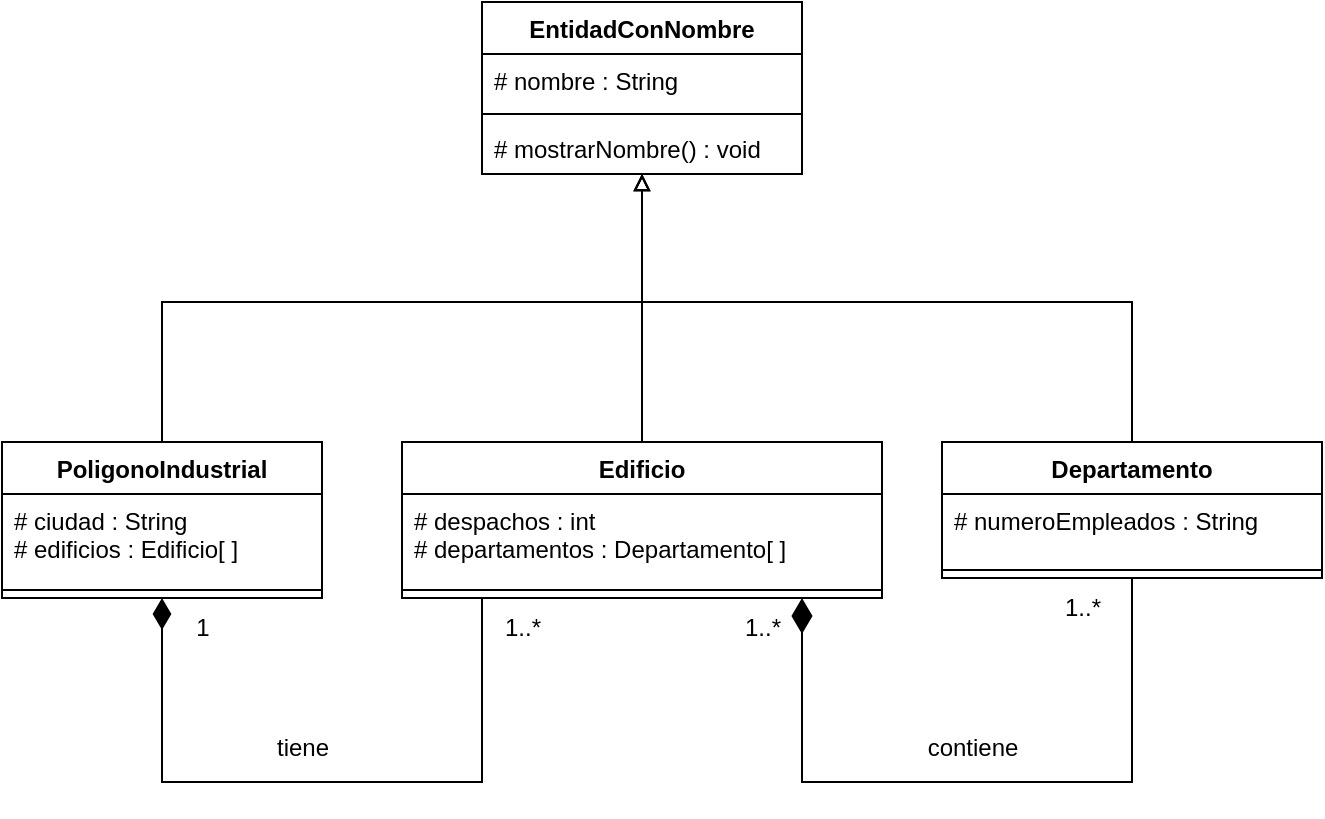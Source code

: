 <mxfile version="23.1.5" type="device">
  <diagram name="Página-1" id="uwZHr8G1LPB-tQ-PlY2a">
    <mxGraphModel dx="1114" dy="653" grid="1" gridSize="10" guides="1" tooltips="1" connect="1" arrows="1" fold="1" page="1" pageScale="1" pageWidth="827" pageHeight="1169" math="0" shadow="0">
      <root>
        <mxCell id="0" />
        <mxCell id="1" parent="0" />
        <mxCell id="B8BXQAc4DHJJyGiQGTcE-5" value="EntidadConNombre" style="swimlane;fontStyle=1;align=center;verticalAlign=top;childLayout=stackLayout;horizontal=1;startSize=26;horizontalStack=0;resizeParent=1;resizeParentMax=0;resizeLast=0;collapsible=1;marginBottom=0;whiteSpace=wrap;html=1;" parent="1" vertex="1">
          <mxGeometry x="290" y="330" width="160" height="86" as="geometry" />
        </mxCell>
        <mxCell id="B8BXQAc4DHJJyGiQGTcE-6" value="# nombre : String" style="text;strokeColor=none;fillColor=none;align=left;verticalAlign=top;spacingLeft=4;spacingRight=4;overflow=hidden;rotatable=0;points=[[0,0.5],[1,0.5]];portConstraint=eastwest;whiteSpace=wrap;html=1;" parent="B8BXQAc4DHJJyGiQGTcE-5" vertex="1">
          <mxGeometry y="26" width="160" height="26" as="geometry" />
        </mxCell>
        <mxCell id="B8BXQAc4DHJJyGiQGTcE-7" value="" style="line;strokeWidth=1;fillColor=none;align=left;verticalAlign=middle;spacingTop=-1;spacingLeft=3;spacingRight=3;rotatable=0;labelPosition=right;points=[];portConstraint=eastwest;strokeColor=inherit;" parent="B8BXQAc4DHJJyGiQGTcE-5" vertex="1">
          <mxGeometry y="52" width="160" height="8" as="geometry" />
        </mxCell>
        <mxCell id="B8BXQAc4DHJJyGiQGTcE-8" value="# mostrarNombre() : void" style="text;strokeColor=none;fillColor=none;align=left;verticalAlign=top;spacingLeft=4;spacingRight=4;overflow=hidden;rotatable=0;points=[[0,0.5],[1,0.5]];portConstraint=eastwest;whiteSpace=wrap;html=1;" parent="B8BXQAc4DHJJyGiQGTcE-5" vertex="1">
          <mxGeometry y="60" width="160" height="26" as="geometry" />
        </mxCell>
        <mxCell id="B8BXQAc4DHJJyGiQGTcE-21" style="edgeStyle=orthogonalEdgeStyle;rounded=0;orthogonalLoop=1;jettySize=auto;html=1;endArrow=block;endFill=0;" parent="1" source="B8BXQAc4DHJJyGiQGTcE-9" target="B8BXQAc4DHJJyGiQGTcE-5" edge="1">
          <mxGeometry relative="1" as="geometry">
            <Array as="points">
              <mxPoint x="130" y="480" />
              <mxPoint x="370" y="480" />
            </Array>
          </mxGeometry>
        </mxCell>
        <mxCell id="B8BXQAc4DHJJyGiQGTcE-9" value="PoligonoIndustrial" style="swimlane;fontStyle=1;align=center;verticalAlign=top;childLayout=stackLayout;horizontal=1;startSize=26;horizontalStack=0;resizeParent=1;resizeParentMax=0;resizeLast=0;collapsible=1;marginBottom=0;whiteSpace=wrap;html=1;" parent="1" vertex="1">
          <mxGeometry x="50" y="550" width="160" height="78" as="geometry" />
        </mxCell>
        <mxCell id="B8BXQAc4DHJJyGiQGTcE-10" value="# ciudad : String&lt;br&gt;# edificios : Edificio[ ]" style="text;strokeColor=none;fillColor=none;align=left;verticalAlign=top;spacingLeft=4;spacingRight=4;overflow=hidden;rotatable=0;points=[[0,0.5],[1,0.5]];portConstraint=eastwest;whiteSpace=wrap;html=1;" parent="B8BXQAc4DHJJyGiQGTcE-9" vertex="1">
          <mxGeometry y="26" width="160" height="44" as="geometry" />
        </mxCell>
        <mxCell id="B8BXQAc4DHJJyGiQGTcE-11" value="" style="line;strokeWidth=1;fillColor=none;align=left;verticalAlign=middle;spacingTop=-1;spacingLeft=3;spacingRight=3;rotatable=0;labelPosition=right;points=[];portConstraint=eastwest;strokeColor=inherit;" parent="B8BXQAc4DHJJyGiQGTcE-9" vertex="1">
          <mxGeometry y="70" width="160" height="8" as="geometry" />
        </mxCell>
        <mxCell id="B8BXQAc4DHJJyGiQGTcE-22" style="edgeStyle=orthogonalEdgeStyle;rounded=0;orthogonalLoop=1;jettySize=auto;html=1;endArrow=block;endFill=0;" parent="1" source="B8BXQAc4DHJJyGiQGTcE-13" target="B8BXQAc4DHJJyGiQGTcE-5" edge="1">
          <mxGeometry relative="1" as="geometry" />
        </mxCell>
        <mxCell id="B8BXQAc4DHJJyGiQGTcE-24" style="edgeStyle=orthogonalEdgeStyle;rounded=0;orthogonalLoop=1;jettySize=auto;html=1;endArrow=diamondThin;endFill=1;startSize=9;endSize=15;" parent="1" source="B8BXQAc4DHJJyGiQGTcE-17" target="B8BXQAc4DHJJyGiQGTcE-13" edge="1">
          <mxGeometry relative="1" as="geometry">
            <Array as="points">
              <mxPoint x="615" y="720" />
              <mxPoint x="450" y="720" />
            </Array>
          </mxGeometry>
        </mxCell>
        <mxCell id="B8BXQAc4DHJJyGiQGTcE-28" style="edgeStyle=orthogonalEdgeStyle;rounded=0;orthogonalLoop=1;jettySize=auto;html=1;endArrow=diamondThin;endFill=1;endSize=13;" parent="1" source="B8BXQAc4DHJJyGiQGTcE-13" target="B8BXQAc4DHJJyGiQGTcE-9" edge="1">
          <mxGeometry relative="1" as="geometry">
            <Array as="points">
              <mxPoint x="290" y="720" />
              <mxPoint x="130" y="720" />
            </Array>
          </mxGeometry>
        </mxCell>
        <mxCell id="B8BXQAc4DHJJyGiQGTcE-13" value="Edificio" style="swimlane;fontStyle=1;align=center;verticalAlign=top;childLayout=stackLayout;horizontal=1;startSize=26;horizontalStack=0;resizeParent=1;resizeParentMax=0;resizeLast=0;collapsible=1;marginBottom=0;whiteSpace=wrap;html=1;" parent="1" vertex="1">
          <mxGeometry x="250" y="550" width="240" height="78" as="geometry" />
        </mxCell>
        <mxCell id="B8BXQAc4DHJJyGiQGTcE-14" value="# despachos : int&lt;br&gt;# departamentos : Departamento[ ]" style="text;strokeColor=none;fillColor=none;align=left;verticalAlign=top;spacingLeft=4;spacingRight=4;overflow=hidden;rotatable=0;points=[[0,0.5],[1,0.5]];portConstraint=eastwest;whiteSpace=wrap;html=1;" parent="B8BXQAc4DHJJyGiQGTcE-13" vertex="1">
          <mxGeometry y="26" width="240" height="44" as="geometry" />
        </mxCell>
        <mxCell id="B8BXQAc4DHJJyGiQGTcE-15" value="" style="line;strokeWidth=1;fillColor=none;align=left;verticalAlign=middle;spacingTop=-1;spacingLeft=3;spacingRight=3;rotatable=0;labelPosition=right;points=[];portConstraint=eastwest;strokeColor=inherit;" parent="B8BXQAc4DHJJyGiQGTcE-13" vertex="1">
          <mxGeometry y="70" width="240" height="8" as="geometry" />
        </mxCell>
        <mxCell id="B8BXQAc4DHJJyGiQGTcE-23" style="edgeStyle=orthogonalEdgeStyle;rounded=0;orthogonalLoop=1;jettySize=auto;html=1;endArrow=block;endFill=0;" parent="1" source="B8BXQAc4DHJJyGiQGTcE-17" target="B8BXQAc4DHJJyGiQGTcE-5" edge="1">
          <mxGeometry relative="1" as="geometry">
            <Array as="points">
              <mxPoint x="615" y="480" />
              <mxPoint x="370" y="480" />
            </Array>
          </mxGeometry>
        </mxCell>
        <mxCell id="B8BXQAc4DHJJyGiQGTcE-17" value="Departamento" style="swimlane;fontStyle=1;align=center;verticalAlign=top;childLayout=stackLayout;horizontal=1;startSize=26;horizontalStack=0;resizeParent=1;resizeParentMax=0;resizeLast=0;collapsible=1;marginBottom=0;whiteSpace=wrap;html=1;" parent="1" vertex="1">
          <mxGeometry x="520" y="550" width="190" height="68" as="geometry" />
        </mxCell>
        <mxCell id="B8BXQAc4DHJJyGiQGTcE-18" value="# numeroEmpleados : String" style="text;strokeColor=none;fillColor=none;align=left;verticalAlign=top;spacingLeft=4;spacingRight=4;overflow=hidden;rotatable=0;points=[[0,0.5],[1,0.5]];portConstraint=eastwest;whiteSpace=wrap;html=1;" parent="B8BXQAc4DHJJyGiQGTcE-17" vertex="1">
          <mxGeometry y="26" width="190" height="34" as="geometry" />
        </mxCell>
        <mxCell id="B8BXQAc4DHJJyGiQGTcE-19" value="" style="line;strokeWidth=1;fillColor=none;align=left;verticalAlign=middle;spacingTop=-1;spacingLeft=3;spacingRight=3;rotatable=0;labelPosition=right;points=[];portConstraint=eastwest;strokeColor=inherit;" parent="B8BXQAc4DHJJyGiQGTcE-17" vertex="1">
          <mxGeometry y="60" width="190" height="8" as="geometry" />
        </mxCell>
        <mxCell id="B8BXQAc4DHJJyGiQGTcE-25" value="contiene" style="text;html=1;align=center;verticalAlign=middle;resizable=0;points=[];autosize=1;strokeColor=none;fillColor=none;" parent="1" vertex="1">
          <mxGeometry x="500" y="688" width="70" height="30" as="geometry" />
        </mxCell>
        <mxCell id="B8BXQAc4DHJJyGiQGTcE-26" value="1..*" style="text;html=1;align=center;verticalAlign=middle;resizable=0;points=[];autosize=1;strokeColor=none;fillColor=none;" parent="1" vertex="1">
          <mxGeometry x="410" y="628" width="40" height="30" as="geometry" />
        </mxCell>
        <mxCell id="B8BXQAc4DHJJyGiQGTcE-27" value="1..*" style="text;html=1;align=center;verticalAlign=middle;resizable=0;points=[];autosize=1;strokeColor=none;fillColor=none;" parent="1" vertex="1">
          <mxGeometry x="570" y="618" width="40" height="30" as="geometry" />
        </mxCell>
        <mxCell id="B8BXQAc4DHJJyGiQGTcE-29" value="1..*" style="text;html=1;align=center;verticalAlign=middle;resizable=0;points=[];autosize=1;strokeColor=none;fillColor=none;" parent="1" vertex="1">
          <mxGeometry x="290" y="628" width="40" height="30" as="geometry" />
        </mxCell>
        <mxCell id="B8BXQAc4DHJJyGiQGTcE-30" value="1" style="text;html=1;align=center;verticalAlign=middle;resizable=0;points=[];autosize=1;strokeColor=none;fillColor=none;" parent="1" vertex="1">
          <mxGeometry x="135" y="628" width="30" height="30" as="geometry" />
        </mxCell>
        <mxCell id="B8BXQAc4DHJJyGiQGTcE-31" value="tiene" style="text;html=1;align=center;verticalAlign=middle;resizable=0;points=[];autosize=1;strokeColor=none;fillColor=none;" parent="1" vertex="1">
          <mxGeometry x="175" y="688" width="50" height="30" as="geometry" />
        </mxCell>
      </root>
    </mxGraphModel>
  </diagram>
</mxfile>
